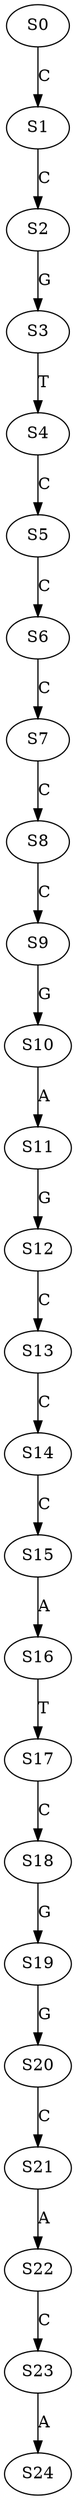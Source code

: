 strict digraph  {
	S0 -> S1 [ label = C ];
	S1 -> S2 [ label = C ];
	S2 -> S3 [ label = G ];
	S3 -> S4 [ label = T ];
	S4 -> S5 [ label = C ];
	S5 -> S6 [ label = C ];
	S6 -> S7 [ label = C ];
	S7 -> S8 [ label = C ];
	S8 -> S9 [ label = C ];
	S9 -> S10 [ label = G ];
	S10 -> S11 [ label = A ];
	S11 -> S12 [ label = G ];
	S12 -> S13 [ label = C ];
	S13 -> S14 [ label = C ];
	S14 -> S15 [ label = C ];
	S15 -> S16 [ label = A ];
	S16 -> S17 [ label = T ];
	S17 -> S18 [ label = C ];
	S18 -> S19 [ label = G ];
	S19 -> S20 [ label = G ];
	S20 -> S21 [ label = C ];
	S21 -> S22 [ label = A ];
	S22 -> S23 [ label = C ];
	S23 -> S24 [ label = A ];
}
